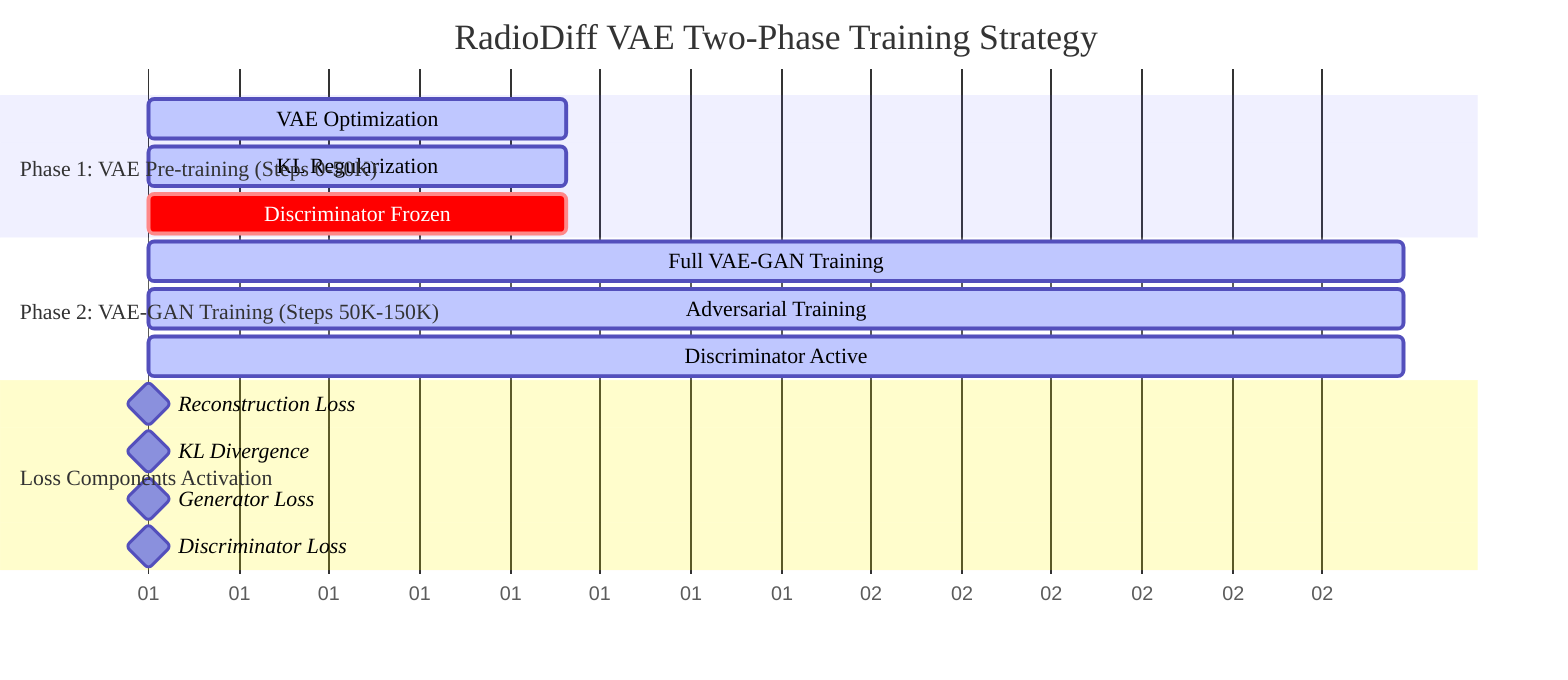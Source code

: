 %%{
  init: {
    'theme': 'default',
    'themeVariables': {
      'primaryColor': '#ff6b6b',
      'primaryTextColor': '#2c3e50',
      'primaryBorderColor': '#3498db',
      'lineColor': '#34495e',
      'secondaryColor': '#f8f9fa',
      'tertiaryColor': '#e9ecef',
      'clusterBkg': '#ffffff',
      'clusterBorder': '#dee2e6',
      'fontSize': '18px',
      'fontFamily': 'Arial, sans-serif'
    }
  }
}%%

gantt
    title RadioDiff VAE Two-Phase Training Strategy
    dateFormat  X
    axisFormat %d
    
    section Phase 1: VAE Pre-training (Steps 0-50K)
    VAE Optimization           :active, vae, 0, 50000
    KL Regularization          :active, kl, 0, 50000
    Discriminator Frozen      :crit, disc1, 0, 50000
    
    section Phase 2: VAE-GAN Training (Steps 50K-150K)
    Full VAE-GAN Training      :active, vae_gan, 50001, 150000
    Adversarial Training       :active, adv, 50001, 150000
    Discriminator Active       :active, disc2, 50001, 150000
    
    section Loss Components Activation
    Reconstruction Loss        :milestone, rec, 0, 0
    KL Divergence             :milestone, kl_m, 0, 0
    Generator Loss             :milestone, gen, 50001, 0
    Discriminator Loss         :milestone, disc_m, 50001, 0